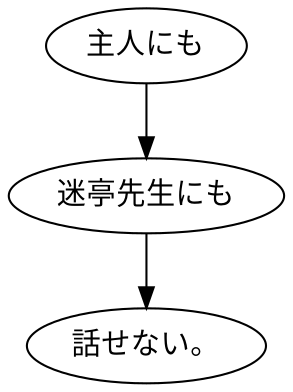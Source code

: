 digraph graph1803 {
	node0 [label="主人にも"];
	node1 [label="迷亭先生にも"];
	node2 [label="話せない。"];
	node0 -> node1;
	node1 -> node2;
}
